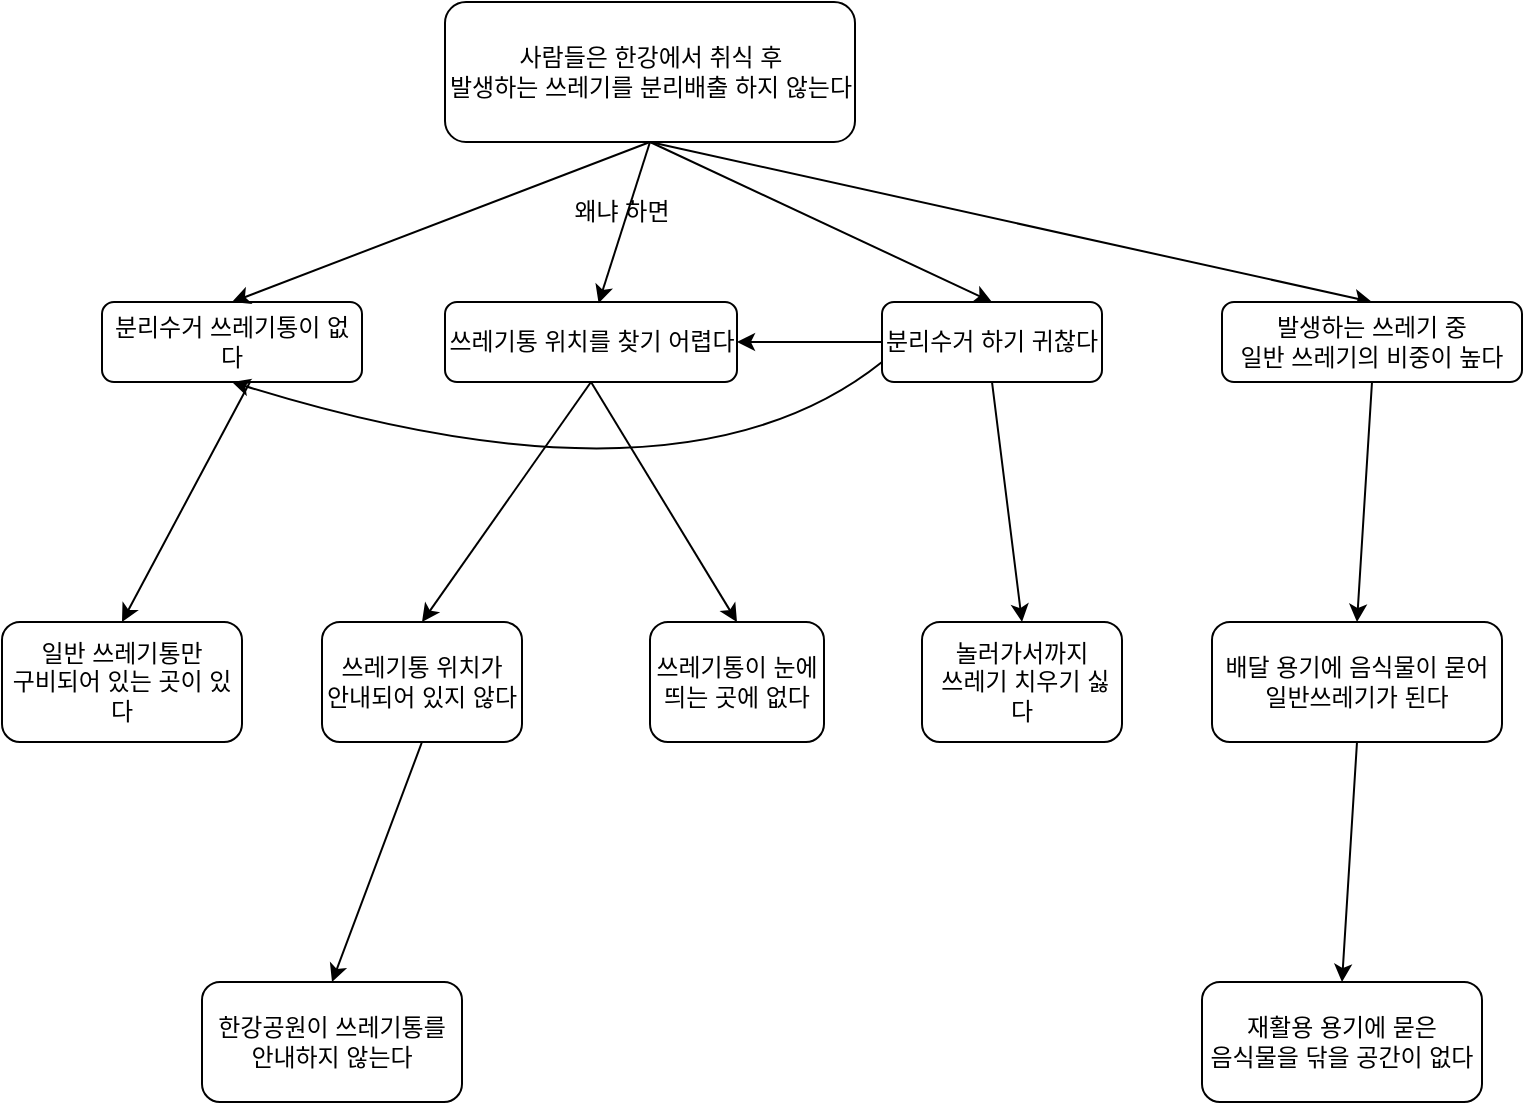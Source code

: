 <mxfile version="20.4.0" type="github" pages="4">
  <diagram id="C5RBs43oDa-KdzZeNtuy" name="원인연쇄분석">
    <mxGraphModel dx="983" dy="530" grid="1" gridSize="10" guides="1" tooltips="1" connect="1" arrows="1" fold="1" page="1" pageScale="1" pageWidth="827" pageHeight="1169" math="0" shadow="0">
      <root>
        <mxCell id="WIyWlLk6GJQsqaUBKTNV-0" />
        <mxCell id="WIyWlLk6GJQsqaUBKTNV-1" parent="WIyWlLk6GJQsqaUBKTNV-0" />
        <mxCell id="WIyWlLk6GJQsqaUBKTNV-3" value="사람들은 한강에서 취식 후 &lt;br&gt;발생하는 쓰레기를 분리배출 하지 않는다" style="rounded=1;whiteSpace=wrap;html=1;fontSize=12;glass=0;strokeWidth=1;shadow=0;" parent="WIyWlLk6GJQsqaUBKTNV-1" vertex="1">
          <mxGeometry x="281.5" y="50" width="205" height="70" as="geometry" />
        </mxCell>
        <mxCell id="WIyWlLk6GJQsqaUBKTNV-7" value="분리수거 쓰레기통이 없다" style="rounded=1;whiteSpace=wrap;html=1;fontSize=12;glass=0;strokeWidth=1;shadow=0;" parent="WIyWlLk6GJQsqaUBKTNV-1" vertex="1">
          <mxGeometry x="110" y="200" width="130" height="40" as="geometry" />
        </mxCell>
        <mxCell id="WIyWlLk6GJQsqaUBKTNV-12" value="쓰레기통 위치를 찾기 어렵다" style="rounded=1;whiteSpace=wrap;html=1;fontSize=12;glass=0;strokeWidth=1;shadow=0;" parent="WIyWlLk6GJQsqaUBKTNV-1" vertex="1">
          <mxGeometry x="281.5" y="200" width="146" height="40" as="geometry" />
        </mxCell>
        <mxCell id="6OCa4aNCbC0fKS31358K-1" value="왜냐 하면" style="text;html=1;strokeColor=none;fillColor=none;align=center;verticalAlign=middle;whiteSpace=wrap;rounded=0;" parent="WIyWlLk6GJQsqaUBKTNV-1" vertex="1">
          <mxGeometry x="340" y="140" width="60" height="30" as="geometry" />
        </mxCell>
        <mxCell id="6OCa4aNCbC0fKS31358K-4" value="" style="endArrow=classic;html=1;rounded=0;exitX=0.5;exitY=1;exitDx=0;exitDy=0;entryX=0.5;entryY=0;entryDx=0;entryDy=0;" parent="WIyWlLk6GJQsqaUBKTNV-1" source="WIyWlLk6GJQsqaUBKTNV-3" target="WIyWlLk6GJQsqaUBKTNV-7" edge="1">
          <mxGeometry width="50" height="50" relative="1" as="geometry">
            <mxPoint x="311.25" y="270" as="sourcePoint" />
            <mxPoint x="361.25" y="220" as="targetPoint" />
          </mxGeometry>
        </mxCell>
        <mxCell id="6OCa4aNCbC0fKS31358K-6" value="" style="endArrow=classic;html=1;rounded=0;exitX=0.5;exitY=1;exitDx=0;exitDy=0;entryX=0.5;entryY=0;entryDx=0;entryDy=0;" parent="WIyWlLk6GJQsqaUBKTNV-1" source="WIyWlLk6GJQsqaUBKTNV-3" target="6OCa4aNCbC0fKS31358K-9" edge="1">
          <mxGeometry width="50" height="50" relative="1" as="geometry">
            <mxPoint x="423" y="130" as="sourcePoint" />
            <mxPoint x="600" y="200" as="targetPoint" />
          </mxGeometry>
        </mxCell>
        <mxCell id="6OCa4aNCbC0fKS31358K-9" value="분리수거 하기 귀찮다" style="rounded=1;whiteSpace=wrap;html=1;fontSize=12;glass=0;strokeWidth=1;shadow=0;" parent="WIyWlLk6GJQsqaUBKTNV-1" vertex="1">
          <mxGeometry x="500" y="200" width="110" height="40" as="geometry" />
        </mxCell>
        <mxCell id="6OCa4aNCbC0fKS31358K-12" value="" style="endArrow=classic;html=1;rounded=0;entryX=0.5;entryY=0;entryDx=0;entryDy=0;exitX=0.5;exitY=1;exitDx=0;exitDy=0;" parent="WIyWlLk6GJQsqaUBKTNV-1" source="WIyWlLk6GJQsqaUBKTNV-12" target="6OCa4aNCbC0fKS31358K-13" edge="1">
          <mxGeometry width="50" height="50" relative="1" as="geometry">
            <mxPoint x="384" y="240" as="sourcePoint" />
            <mxPoint x="300" y="380" as="targetPoint" />
            <Array as="points" />
          </mxGeometry>
        </mxCell>
        <mxCell id="6OCa4aNCbC0fKS31358K-13" value="쓰레기통 위치가 &lt;br&gt;안내되어 있지 않다" style="rounded=1;whiteSpace=wrap;html=1;" parent="WIyWlLk6GJQsqaUBKTNV-1" vertex="1">
          <mxGeometry x="220" y="360" width="100" height="60" as="geometry" />
        </mxCell>
        <mxCell id="6OCa4aNCbC0fKS31358K-14" value="" style="endArrow=classic;html=1;rounded=0;entryX=0.5;entryY=0;entryDx=0;entryDy=0;exitX=0.5;exitY=1;exitDx=0;exitDy=0;" parent="WIyWlLk6GJQsqaUBKTNV-1" source="WIyWlLk6GJQsqaUBKTNV-12" target="6OCa4aNCbC0fKS31358K-15" edge="1">
          <mxGeometry width="50" height="50" relative="1" as="geometry">
            <mxPoint x="527" y="260.0" as="sourcePoint" />
            <mxPoint x="443" y="400" as="targetPoint" />
            <Array as="points" />
          </mxGeometry>
        </mxCell>
        <mxCell id="6OCa4aNCbC0fKS31358K-15" value="쓰레기통이 눈에 띄는 곳에 없다" style="rounded=1;whiteSpace=wrap;html=1;" parent="WIyWlLk6GJQsqaUBKTNV-1" vertex="1">
          <mxGeometry x="384" y="360" width="87" height="60" as="geometry" />
        </mxCell>
        <mxCell id="6OCa4aNCbC0fKS31358K-16" value="" style="endArrow=classic;html=1;rounded=0;entryX=0.5;entryY=0;entryDx=0;entryDy=0;exitX=0.5;exitY=1;exitDx=0;exitDy=0;" parent="WIyWlLk6GJQsqaUBKTNV-1" source="6OCa4aNCbC0fKS31358K-9" target="6OCa4aNCbC0fKS31358K-17" edge="1">
          <mxGeometry width="50" height="50" relative="1" as="geometry">
            <mxPoint x="600" y="240" as="sourcePoint" />
            <mxPoint x="659" y="400" as="targetPoint" />
            <Array as="points" />
          </mxGeometry>
        </mxCell>
        <mxCell id="6OCa4aNCbC0fKS31358K-17" value="놀러가서까지&lt;br&gt;&amp;nbsp;쓰레기 치우기 싫다" style="rounded=1;whiteSpace=wrap;html=1;" parent="WIyWlLk6GJQsqaUBKTNV-1" vertex="1">
          <mxGeometry x="520" y="360" width="100" height="60" as="geometry" />
        </mxCell>
        <mxCell id="6OCa4aNCbC0fKS31358K-18" value="" style="endArrow=classic;html=1;rounded=0;exitX=0;exitY=0.5;exitDx=0;exitDy=0;entryX=1;entryY=0.5;entryDx=0;entryDy=0;" parent="WIyWlLk6GJQsqaUBKTNV-1" source="6OCa4aNCbC0fKS31358K-9" target="WIyWlLk6GJQsqaUBKTNV-12" edge="1">
          <mxGeometry width="50" height="50" relative="1" as="geometry">
            <mxPoint x="560" y="220" as="sourcePoint" />
            <mxPoint x="490" y="220" as="targetPoint" />
            <Array as="points" />
          </mxGeometry>
        </mxCell>
        <mxCell id="6OCa4aNCbC0fKS31358K-19" value="" style="curved=1;endArrow=classic;html=1;rounded=0;exitX=0;exitY=0.75;exitDx=0;exitDy=0;entryX=0.5;entryY=1;entryDx=0;entryDy=0;" parent="WIyWlLk6GJQsqaUBKTNV-1" source="6OCa4aNCbC0fKS31358K-9" target="WIyWlLk6GJQsqaUBKTNV-7" edge="1">
          <mxGeometry width="50" height="50" relative="1" as="geometry">
            <mxPoint x="370" y="380" as="sourcePoint" />
            <mxPoint x="420" y="330" as="targetPoint" />
            <Array as="points">
              <mxPoint x="400" y="310" />
            </Array>
          </mxGeometry>
        </mxCell>
        <mxCell id="6OCa4aNCbC0fKS31358K-20" value="" style="endArrow=classic;html=1;rounded=0;" parent="WIyWlLk6GJQsqaUBKTNV-1" edge="1">
          <mxGeometry width="50" height="50" relative="1" as="geometry">
            <mxPoint x="184" y="240" as="sourcePoint" />
            <mxPoint x="120" y="360" as="targetPoint" />
            <Array as="points" />
          </mxGeometry>
        </mxCell>
        <mxCell id="6OCa4aNCbC0fKS31358K-21" value="일반 쓰레기통만 &lt;br&gt;구비되어 있는 곳이 있다" style="rounded=1;whiteSpace=wrap;html=1;" parent="WIyWlLk6GJQsqaUBKTNV-1" vertex="1">
          <mxGeometry x="60" y="360.0" width="120" height="60" as="geometry" />
        </mxCell>
        <mxCell id="6OCa4aNCbC0fKS31358K-23" value="" style="endArrow=classic;html=1;rounded=0;entryX=0.526;entryY=0.015;entryDx=0;entryDy=0;exitX=0.5;exitY=1;exitDx=0;exitDy=0;entryPerimeter=0;" parent="WIyWlLk6GJQsqaUBKTNV-1" source="WIyWlLk6GJQsqaUBKTNV-3" target="WIyWlLk6GJQsqaUBKTNV-12" edge="1">
          <mxGeometry width="50" height="50" relative="1" as="geometry">
            <mxPoint x="394" y="130" as="sourcePoint" />
            <mxPoint x="570" y="210" as="targetPoint" />
          </mxGeometry>
        </mxCell>
        <mxCell id="6OCa4aNCbC0fKS31358K-24" value="" style="endArrow=classic;html=1;rounded=0;exitX=0.5;exitY=1;exitDx=0;exitDy=0;entryX=0.5;entryY=0;entryDx=0;entryDy=0;" parent="WIyWlLk6GJQsqaUBKTNV-1" source="WIyWlLk6GJQsqaUBKTNV-3" target="6OCa4aNCbC0fKS31358K-25" edge="1">
          <mxGeometry width="50" height="50" relative="1" as="geometry">
            <mxPoint x="394" y="130" as="sourcePoint" />
            <mxPoint x="680" y="200" as="targetPoint" />
          </mxGeometry>
        </mxCell>
        <mxCell id="6OCa4aNCbC0fKS31358K-25" value="발생하는 쓰레기 중 &lt;br&gt;일반 쓰레기의 비중이 높다" style="rounded=1;whiteSpace=wrap;html=1;fontSize=12;glass=0;strokeWidth=1;shadow=0;" parent="WIyWlLk6GJQsqaUBKTNV-1" vertex="1">
          <mxGeometry x="670" y="200" width="150" height="40" as="geometry" />
        </mxCell>
        <mxCell id="6OCa4aNCbC0fKS31358K-26" value="" style="endArrow=classic;html=1;rounded=0;exitX=0.5;exitY=1;exitDx=0;exitDy=0;entryX=0.5;entryY=0;entryDx=0;entryDy=0;" parent="WIyWlLk6GJQsqaUBKTNV-1" source="6OCa4aNCbC0fKS31358K-25" target="w1iPsKZ6HMQtFKcqUV05-2" edge="1">
          <mxGeometry width="50" height="50" relative="1" as="geometry">
            <mxPoint x="725" y="240" as="sourcePoint" />
            <mxPoint x="740" y="360" as="targetPoint" />
            <Array as="points" />
          </mxGeometry>
        </mxCell>
        <mxCell id="6OCa4aNCbC0fKS31358K-27" value="재활용 용기에 묻은 &lt;br&gt;음식물을 닦을 공간이 없다" style="rounded=1;whiteSpace=wrap;html=1;" parent="WIyWlLk6GJQsqaUBKTNV-1" vertex="1">
          <mxGeometry x="660" y="540" width="140" height="60" as="geometry" />
        </mxCell>
        <mxCell id="6OCa4aNCbC0fKS31358K-28" value="" style="endArrow=classic;html=1;rounded=0;exitX=0.5;exitY=1;exitDx=0;exitDy=0;entryX=0.5;entryY=0;entryDx=0;entryDy=0;" parent="WIyWlLk6GJQsqaUBKTNV-1" source="6OCa4aNCbC0fKS31358K-13" target="6OCa4aNCbC0fKS31358K-29" edge="1">
          <mxGeometry width="50" height="50" relative="1" as="geometry">
            <mxPoint x="264.5" y="420" as="sourcePoint" />
            <mxPoint x="240" y="540" as="targetPoint" />
            <Array as="points" />
          </mxGeometry>
        </mxCell>
        <mxCell id="6OCa4aNCbC0fKS31358K-29" value="한강공원이 쓰레기통를 &lt;br&gt;안내하지 않는다" style="rounded=1;whiteSpace=wrap;html=1;" parent="WIyWlLk6GJQsqaUBKTNV-1" vertex="1">
          <mxGeometry x="160" y="540" width="130" height="60" as="geometry" />
        </mxCell>
        <mxCell id="w1iPsKZ6HMQtFKcqUV05-2" value="배달 용기에 음식물이 묻어 &lt;br&gt;일반쓰레기가 된다" style="rounded=1;whiteSpace=wrap;html=1;" parent="WIyWlLk6GJQsqaUBKTNV-1" vertex="1">
          <mxGeometry x="665" y="360" width="145" height="60" as="geometry" />
        </mxCell>
        <mxCell id="w1iPsKZ6HMQtFKcqUV05-4" value="" style="endArrow=classic;html=1;rounded=0;exitX=0.5;exitY=1;exitDx=0;exitDy=0;entryX=0.5;entryY=0;entryDx=0;entryDy=0;" parent="WIyWlLk6GJQsqaUBKTNV-1" source="w1iPsKZ6HMQtFKcqUV05-2" target="6OCa4aNCbC0fKS31358K-27" edge="1">
          <mxGeometry width="50" height="50" relative="1" as="geometry">
            <mxPoint x="744.69" y="440" as="sourcePoint" />
            <mxPoint x="744.69" y="560" as="targetPoint" />
            <Array as="points" />
          </mxGeometry>
        </mxCell>
      </root>
    </mxGraphModel>
  </diagram>
  <diagram id="LOL4ew1NXRWEilhFdrT8" name="분류체계분석">
    <mxGraphModel dx="1425" dy="769" grid="1" gridSize="10" guides="1" tooltips="1" connect="1" arrows="1" fold="1" page="1" pageScale="1" pageWidth="1169" pageHeight="827" math="0" shadow="0">
      <root>
        <mxCell id="0" />
        <mxCell id="1" parent="0" />
        <mxCell id="JDwrRmF-RkKnQCVJjjNz-1" value="친구 집에서 음식 배달 시켜먹고 치우는 과정" style="rounded=1;whiteSpace=wrap;html=1;" parent="1" vertex="1">
          <mxGeometry x="525" y="160" width="120" height="60" as="geometry" />
        </mxCell>
        <mxCell id="JDwrRmF-RkKnQCVJjjNz-2" value="&lt;span style=&quot;color: rgba(0, 0, 0, 0); font-family: monospace; font-size: 0px; text-align: start; background-color: rgb(248, 249, 250);&quot;&gt;%3CmxGraphModel%3E%3Croot%3E%3CmxCell%20id%3D%220%22%2F%3E%3CmxCell%20id%3D%221%22%20parent%3D%220%22%2F%3E%3CmxCell%20id%3D%222%22%20value%3D%22%EC%8B%9D%EC%82%AC%22%20style%3D%22rounded%3D1%3BwhiteSpace%3Dwrap%3Bhtml%3D1%3B%22%20vertex%3D%221%22%20parent%3D%221%22%3E%3CmxGeometry%20x%3D%22700%22%20y%3D%22280%22%20width%3D%22120%22%20height%3D%2260%22%20as%3D%22geometry%22%2F%3E%3C%2FmxCell%3E%3C%2Froot%3E%3C%2FmxGraphModel%3E&lt;/span&gt;" style="endArrow=none;html=1;rounded=0;entryX=0.5;entryY=1;entryDx=0;entryDy=0;exitX=0.5;exitY=0;exitDx=0;exitDy=0;" parent="1" source="JDwrRmF-RkKnQCVJjjNz-3" target="JDwrRmF-RkKnQCVJjjNz-1" edge="1">
          <mxGeometry width="50" height="50" relative="1" as="geometry">
            <mxPoint x="380" y="260" as="sourcePoint" />
            <mxPoint x="585" y="240" as="targetPoint" />
          </mxGeometry>
        </mxCell>
        <mxCell id="JDwrRmF-RkKnQCVJjjNz-3" value="음식 메뉴 선정" style="rounded=1;whiteSpace=wrap;html=1;" parent="1" vertex="1">
          <mxGeometry x="90" y="280" width="120" height="60" as="geometry" />
        </mxCell>
        <mxCell id="JDwrRmF-RkKnQCVJjjNz-4" value="음식 주문" style="rounded=1;whiteSpace=wrap;html=1;" parent="1" vertex="1">
          <mxGeometry x="330" y="280" width="120" height="60" as="geometry" />
        </mxCell>
        <mxCell id="JDwrRmF-RkKnQCVJjjNz-5" value="식사" style="rounded=1;whiteSpace=wrap;html=1;" parent="1" vertex="1">
          <mxGeometry x="685" y="280" width="120" height="60" as="geometry" />
        </mxCell>
        <mxCell id="JDwrRmF-RkKnQCVJjjNz-6" value="뒷정리" style="rounded=1;whiteSpace=wrap;html=1;" parent="1" vertex="1">
          <mxGeometry x="980" y="280" width="120" height="60" as="geometry" />
        </mxCell>
        <mxCell id="JDwrRmF-RkKnQCVJjjNz-8" value="&lt;span style=&quot;color: rgba(0, 0, 0, 0); font-family: monospace; font-size: 0px; text-align: start; background-color: rgb(248, 249, 250);&quot;&gt;%3CmxGraphModel%3E%3Croot%3E%3CmxCell%20id%3D%220%22%2F%3E%3CmxCell%20id%3D%221%22%20parent%3D%220%22%2F%3E%3CmxCell%20id%3D%222%22%20value%3D%22%EC%8B%9D%EC%82%AC%22%20style%3D%22rounded%3D1%3BwhiteSpace%3Dwrap%3Bhtml%3D1%3B%22%20vertex%3D%221%22%20parent%3D%221%22%3E%3CmxGeometry%20x%3D%22700%22%20y%3D%22280%22%20width%3D%22120%22%20height%3D%2260%22%20as%3D%22geometry%22%2F%3E%3C%2FmxCell%3E%3C%2Froot%3E%3C%2FmxGraphModel%3E&lt;/span&gt;" style="endArrow=none;html=1;rounded=0;exitX=0.5;exitY=0;exitDx=0;exitDy=0;entryX=0.492;entryY=1.005;entryDx=0;entryDy=0;entryPerimeter=0;" parent="1" source="JDwrRmF-RkKnQCVJjjNz-4" target="JDwrRmF-RkKnQCVJjjNz-1" edge="1">
          <mxGeometry width="50" height="50" relative="1" as="geometry">
            <mxPoint x="280" y="290.0" as="sourcePoint" />
            <mxPoint x="580" y="220" as="targetPoint" />
          </mxGeometry>
        </mxCell>
        <mxCell id="JDwrRmF-RkKnQCVJjjNz-9" value="" style="endArrow=none;html=1;rounded=0;entryX=0.485;entryY=1.001;entryDx=0;entryDy=0;entryPerimeter=0;exitX=0.5;exitY=0;exitDx=0;exitDy=0;" parent="1" source="JDwrRmF-RkKnQCVJjjNz-5" target="JDwrRmF-RkKnQCVJjjNz-1" edge="1">
          <mxGeometry width="50" height="50" relative="1" as="geometry">
            <mxPoint x="500" y="380" as="sourcePoint" />
            <mxPoint x="600" y="240" as="targetPoint" />
          </mxGeometry>
        </mxCell>
        <mxCell id="JDwrRmF-RkKnQCVJjjNz-12" value="" style="endArrow=none;html=1;rounded=0;exitX=0.5;exitY=0;exitDx=0;exitDy=0;entryX=0.487;entryY=1.001;entryDx=0;entryDy=0;entryPerimeter=0;" parent="1" source="JDwrRmF-RkKnQCVJjjNz-6" target="JDwrRmF-RkKnQCVJjjNz-1" edge="1">
          <mxGeometry width="50" height="50" relative="1" as="geometry">
            <mxPoint x="791.8" y="290.0" as="sourcePoint" />
            <mxPoint x="585" y="220" as="targetPoint" />
          </mxGeometry>
        </mxCell>
        <mxCell id="JDwrRmF-RkKnQCVJjjNz-13" value="서로 메뉴 제시" style="rounded=1;whiteSpace=wrap;html=1;" parent="1" vertex="1">
          <mxGeometry x="20" y="380" width="80" height="60" as="geometry" />
        </mxCell>
        <mxCell id="JDwrRmF-RkKnQCVJjjNz-14" value="메뉴 선택" style="rounded=1;whiteSpace=wrap;html=1;" parent="1" vertex="1">
          <mxGeometry x="120" y="380" width="70" height="60" as="geometry" />
        </mxCell>
        <mxCell id="JDwrRmF-RkKnQCVJjjNz-15" value="배달 어플 접속" style="rounded=1;whiteSpace=wrap;html=1;" parent="1" vertex="1">
          <mxGeometry x="230" y="380" width="80" height="60" as="geometry" />
        </mxCell>
        <mxCell id="JDwrRmF-RkKnQCVJjjNz-16" value="선정 메뉴 판매하는&lt;br&gt;식당 선택" style="rounded=1;whiteSpace=wrap;html=1;" parent="1" vertex="1">
          <mxGeometry x="320" y="380" width="100" height="60" as="geometry" />
        </mxCell>
        <mxCell id="JDwrRmF-RkKnQCVJjjNz-17" value="배달 주문" style="rounded=1;whiteSpace=wrap;html=1;" parent="1" vertex="1">
          <mxGeometry x="440" y="380" width="60" height="60" as="geometry" />
        </mxCell>
        <mxCell id="JDwrRmF-RkKnQCVJjjNz-18" value="주문자에게&lt;br&gt;음식비 전달" style="rounded=1;whiteSpace=wrap;html=1;" parent="1" vertex="1">
          <mxGeometry x="510" y="380" width="62" height="60" as="geometry" />
        </mxCell>
        <mxCell id="JDwrRmF-RkKnQCVJjjNz-19" value="&lt;span style=&quot;color: rgba(0, 0, 0, 0); font-family: monospace; font-size: 0px; text-align: start; background-color: rgb(248, 249, 250);&quot;&gt;%3CmxGraphModel%3E%3Croot%3E%3CmxCell%20id%3D%220%22%2F%3E%3CmxCell%20id%3D%221%22%20parent%3D%220%22%2F%3E%3CmxCell%20id%3D%222%22%20value%3D%22%EC%8B%9D%EC%82%AC%22%20style%3D%22rounded%3D1%3BwhiteSpace%3Dwrap%3Bhtml%3D1%3B%22%20vertex%3D%221%22%20parent%3D%221%22%3E%3CmxGeometry%20x%3D%22700%22%20y%3D%22280%22%20width%3D%22120%22%20height%3D%2260%22%20as%3D%22geometry%22%2F%3E%3C%2FmxCell%3E%3C%2Froot%3E%3C%2FmxGraphModel%3E&lt;/span&gt;" style="endArrow=none;html=1;rounded=0;entryX=0.5;entryY=1;entryDx=0;entryDy=0;exitX=0.5;exitY=0;exitDx=0;exitDy=0;" parent="1" source="JDwrRmF-RkKnQCVJjjNz-13" target="JDwrRmF-RkKnQCVJjjNz-3" edge="1">
          <mxGeometry width="50" height="50" relative="1" as="geometry">
            <mxPoint x="25" y="380" as="sourcePoint" />
            <mxPoint x="460" y="320" as="targetPoint" />
          </mxGeometry>
        </mxCell>
        <mxCell id="JDwrRmF-RkKnQCVJjjNz-20" value="&lt;span style=&quot;color: rgba(0, 0, 0, 0); font-family: monospace; font-size: 0px; text-align: start; background-color: rgb(248, 249, 250);&quot;&gt;%3CmxGraphModel%3E%3Croot%3E%3CmxCell%20id%3D%220%22%2F%3E%3CmxCell%20id%3D%221%22%20parent%3D%220%22%2F%3E%3CmxCell%20id%3D%222%22%20value%3D%22%EC%8B%9D%EC%82%AC%22%20style%3D%22rounded%3D1%3BwhiteSpace%3Dwrap%3Bhtml%3D1%3B%22%20vertex%3D%221%22%20parent%3D%221%22%3E%3CmxGeometry%20x%3D%22700%22%20y%3D%22280%22%20width%3D%22120%22%20height%3D%2260%22%20as%3D%22geometry%22%2F%3E%3C%2FmxCell%3E%3C%2Froot%3E%3C%2FmxGraphModel%3E&lt;/span&gt;" style="endArrow=none;html=1;rounded=0;exitX=0.5;exitY=0;exitDx=0;exitDy=0;" parent="1" source="JDwrRmF-RkKnQCVJjjNz-14" edge="1">
          <mxGeometry width="50" height="50" relative="1" as="geometry">
            <mxPoint x="70" y="390" as="sourcePoint" />
            <mxPoint x="150" y="340" as="targetPoint" />
          </mxGeometry>
        </mxCell>
        <mxCell id="JDwrRmF-RkKnQCVJjjNz-21" value="&lt;span style=&quot;color: rgba(0, 0, 0, 0); font-family: monospace; font-size: 0px; text-align: start; background-color: rgb(248, 249, 250);&quot;&gt;%3CmxGraphModel%3E%3Croot%3E%3CmxCell%20id%3D%220%22%2F%3E%3CmxCell%20id%3D%221%22%20parent%3D%220%22%2F%3E%3CmxCell%20id%3D%222%22%20value%3D%22%EC%8B%9D%EC%82%AC%22%20style%3D%22rounded%3D1%3BwhiteSpace%3Dwrap%3Bhtml%3D1%3B%22%20vertex%3D%221%22%20parent%3D%221%22%3E%3CmxGeometry%20x%3D%22700%22%20y%3D%22280%22%20width%3D%22120%22%20height%3D%2260%22%20as%3D%22geometry%22%2F%3E%3C%2FmxCell%3E%3C%2Froot%3E%3C%2FmxGraphModel%3E&lt;/span&gt;" style="endArrow=none;html=1;rounded=0;exitX=0.5;exitY=0;exitDx=0;exitDy=0;" parent="1" source="JDwrRmF-RkKnQCVJjjNz-15" edge="1">
          <mxGeometry width="50" height="50" relative="1" as="geometry">
            <mxPoint x="285" y="390" as="sourcePoint" />
            <mxPoint x="390" y="340" as="targetPoint" />
          </mxGeometry>
        </mxCell>
        <mxCell id="JDwrRmF-RkKnQCVJjjNz-22" value="&lt;span style=&quot;color: rgba(0, 0, 0, 0); font-family: monospace; font-size: 0px; text-align: start; background-color: rgb(248, 249, 250);&quot;&gt;%3CmxGraphModel%3E%3Croot%3E%3CmxCell%20id%3D%220%22%2F%3E%3CmxCell%20id%3D%221%22%20parent%3D%220%22%2F%3E%3CmxCell%20id%3D%222%22%20value%3D%22%EC%8B%9D%EC%82%AC%22%20style%3D%22rounded%3D1%3BwhiteSpace%3Dwrap%3Bhtml%3D1%3B%22%20vertex%3D%221%22%20parent%3D%221%22%3E%3CmxGeometry%20x%3D%22700%22%20y%3D%22280%22%20width%3D%22120%22%20height%3D%2260%22%20as%3D%22geometry%22%2F%3E%3C%2FmxCell%3E%3C%2Froot%3E%3C%2FmxGraphModel%3E&lt;/span&gt;" style="endArrow=none;html=1;rounded=0;exitX=0.5;exitY=0;exitDx=0;exitDy=0;" parent="1" source="JDwrRmF-RkKnQCVJjjNz-16" edge="1">
          <mxGeometry width="50" height="50" relative="1" as="geometry">
            <mxPoint x="285" y="390" as="sourcePoint" />
            <mxPoint x="390" y="340" as="targetPoint" />
          </mxGeometry>
        </mxCell>
        <mxCell id="JDwrRmF-RkKnQCVJjjNz-23" value="&lt;span style=&quot;color: rgba(0, 0, 0, 0); font-family: monospace; font-size: 0px; text-align: start; background-color: rgb(248, 249, 250);&quot;&gt;%3CmxGraphModel%3E%3Croot%3E%3CmxCell%20id%3D%220%22%2F%3E%3CmxCell%20id%3D%221%22%20parent%3D%220%22%2F%3E%3CmxCell%20id%3D%222%22%20value%3D%22%EC%8B%9D%EC%82%AC%22%20style%3D%22rounded%3D1%3BwhiteSpace%3Dwrap%3Bhtml%3D1%3B%22%20vertex%3D%221%22%20parent%3D%221%22%3E%3CmxGeometry%20x%3D%22700%22%20y%3D%22280%22%20width%3D%22120%22%20height%3D%2260%22%20as%3D%22geometry%22%2F%3E%3C%2FmxCell%3E%3C%2Froot%3E%3C%2FmxGraphModel%3E&lt;/span&gt;" style="endArrow=none;html=1;rounded=0;exitX=0.5;exitY=0;exitDx=0;exitDy=0;" parent="1" source="JDwrRmF-RkKnQCVJjjNz-17" edge="1">
          <mxGeometry width="50" height="50" relative="1" as="geometry">
            <mxPoint x="400" y="390" as="sourcePoint" />
            <mxPoint x="390" y="340" as="targetPoint" />
          </mxGeometry>
        </mxCell>
        <mxCell id="JDwrRmF-RkKnQCVJjjNz-24" value="&lt;span style=&quot;color: rgba(0, 0, 0, 0); font-family: monospace; font-size: 0px; text-align: start; background-color: rgb(248, 249, 250);&quot;&gt;%3CmxGraphModel%3E%3Croot%3E%3CmxCell%20id%3D%220%22%2F%3E%3CmxCell%20id%3D%221%22%20parent%3D%220%22%2F%3E%3CmxCell%20id%3D%222%22%20value%3D%22%EC%8B%9D%EC%82%AC%22%20style%3D%22rounded%3D1%3BwhiteSpace%3Dwrap%3Bhtml%3D1%3B%22%20vertex%3D%221%22%20parent%3D%221%22%3E%3CmxGeometry%20x%3D%22700%22%20y%3D%22280%22%20width%3D%22120%22%20height%3D%2260%22%20as%3D%22geometry%22%2F%3E%3C%2FmxCell%3E%3C%2Froot%3E%3C%2FmxGraphModel%3E&lt;/span&gt;" style="endArrow=none;html=1;rounded=0;exitX=0.5;exitY=0;exitDx=0;exitDy=0;entryX=0.5;entryY=1;entryDx=0;entryDy=0;" parent="1" source="JDwrRmF-RkKnQCVJjjNz-18" target="JDwrRmF-RkKnQCVJjjNz-4" edge="1">
          <mxGeometry width="50" height="50" relative="1" as="geometry">
            <mxPoint x="507.5" y="387.6" as="sourcePoint" />
            <mxPoint x="400" y="350" as="targetPoint" />
          </mxGeometry>
        </mxCell>
        <mxCell id="JDwrRmF-RkKnQCVJjjNz-25" value="배달 음식 받기" style="rounded=1;whiteSpace=wrap;html=1;" parent="1" vertex="1">
          <mxGeometry x="585" y="380" width="85" height="60" as="geometry" />
        </mxCell>
        <mxCell id="JDwrRmF-RkKnQCVJjjNz-26" value="배달 음식 차리기" style="rounded=1;whiteSpace=wrap;html=1;" parent="1" vertex="1">
          <mxGeometry x="685" y="380" width="95" height="60" as="geometry" />
        </mxCell>
        <mxCell id="JDwrRmF-RkKnQCVJjjNz-27" value="식사 시작" style="rounded=1;whiteSpace=wrap;html=1;" parent="1" vertex="1">
          <mxGeometry x="800" y="380" width="55" height="60" as="geometry" />
        </mxCell>
        <mxCell id="JDwrRmF-RkKnQCVJjjNz-28" value="&lt;span style=&quot;color: rgba(0, 0, 0, 0); font-family: monospace; font-size: 0px; text-align: start; background-color: rgb(248, 249, 250);&quot;&gt;%3CmxGraphModel%3E%3Croot%3E%3CmxCell%20id%3D%220%22%2F%3E%3CmxCell%20id%3D%221%22%20parent%3D%220%22%2F%3E%3CmxCell%20id%3D%222%22%20value%3D%22%EC%8B%9D%EC%82%AC%22%20style%3D%22rounded%3D1%3BwhiteSpace%3Dwrap%3Bhtml%3D1%3B%22%20vertex%3D%221%22%20parent%3D%221%22%3E%3CmxGeometry%20x%3D%22700%22%20y%3D%22280%22%20width%3D%22120%22%20height%3D%2260%22%20as%3D%22geometry%22%2F%3E%3C%2FmxCell%3E%3C%2Froot%3E%3C%2FmxGraphModel%3E&lt;/span&gt;" style="endArrow=none;html=1;rounded=0;exitX=0.5;exitY=0;exitDx=0;exitDy=0;" parent="1" source="JDwrRmF-RkKnQCVJjjNz-25" edge="1">
          <mxGeometry width="50" height="50" relative="1" as="geometry">
            <mxPoint x="640" y="390" as="sourcePoint" />
            <mxPoint x="745" y="340" as="targetPoint" />
          </mxGeometry>
        </mxCell>
        <mxCell id="JDwrRmF-RkKnQCVJjjNz-29" value="&lt;span style=&quot;color: rgba(0, 0, 0, 0); font-family: monospace; font-size: 0px; text-align: start; background-color: rgb(248, 249, 250);&quot;&gt;%3CmxGraphModel%3E%3Croot%3E%3CmxCell%20id%3D%220%22%2F%3E%3CmxCell%20id%3D%221%22%20parent%3D%220%22%2F%3E%3CmxCell%20id%3D%222%22%20value%3D%22%EC%8B%9D%EC%82%AC%22%20style%3D%22rounded%3D1%3BwhiteSpace%3Dwrap%3Bhtml%3D1%3B%22%20vertex%3D%221%22%20parent%3D%221%22%3E%3CmxGeometry%20x%3D%22700%22%20y%3D%22280%22%20width%3D%22120%22%20height%3D%2260%22%20as%3D%22geometry%22%2F%3E%3C%2FmxCell%3E%3C%2Froot%3E%3C%2FmxGraphModel%3E&lt;/span&gt;" style="endArrow=none;html=1;rounded=0;exitX=0.5;exitY=0;exitDx=0;exitDy=0;" parent="1" source="JDwrRmF-RkKnQCVJjjNz-26" edge="1">
          <mxGeometry width="50" height="50" relative="1" as="geometry">
            <mxPoint x="640" y="390" as="sourcePoint" />
            <mxPoint x="745" y="340" as="targetPoint" />
          </mxGeometry>
        </mxCell>
        <mxCell id="JDwrRmF-RkKnQCVJjjNz-30" value="&lt;span style=&quot;color: rgba(0, 0, 0, 0); font-family: monospace; font-size: 0px; text-align: start; background-color: rgb(248, 249, 250);&quot;&gt;%3CmxGraphModel%3E%3Croot%3E%3CmxCell%20id%3D%220%22%2F%3E%3CmxCell%20id%3D%221%22%20parent%3D%220%22%2F%3E%3CmxCell%20id%3D%222%22%20value%3D%22%EC%8B%9D%EC%82%AC%22%20style%3D%22rounded%3D1%3BwhiteSpace%3Dwrap%3Bhtml%3D1%3B%22%20vertex%3D%221%22%20parent%3D%221%22%3E%3CmxGeometry%20x%3D%22700%22%20y%3D%22280%22%20width%3D%22120%22%20height%3D%2260%22%20as%3D%22geometry%22%2F%3E%3C%2FmxCell%3E%3C%2Froot%3E%3C%2FmxGraphModel%3E&lt;/span&gt;" style="endArrow=none;html=1;rounded=0;exitX=0.5;exitY=0;exitDx=0;exitDy=0;" parent="1" source="JDwrRmF-RkKnQCVJjjNz-27" edge="1">
          <mxGeometry width="50" height="50" relative="1" as="geometry">
            <mxPoint x="755" y="390" as="sourcePoint" />
            <mxPoint x="745" y="340" as="targetPoint" />
          </mxGeometry>
        </mxCell>
        <mxCell id="JDwrRmF-RkKnQCVJjjNz-31" value="식사 후 쓰레기 종류별로 정리" style="rounded=1;whiteSpace=wrap;html=1;" parent="1" vertex="1">
          <mxGeometry x="880" y="380" width="80" height="60" as="geometry" />
        </mxCell>
        <mxCell id="JDwrRmF-RkKnQCVJjjNz-32" value="배달용기 세척" style="rounded=1;whiteSpace=wrap;html=1;" parent="1" vertex="1">
          <mxGeometry x="970" y="380" width="80" height="60" as="geometry" />
        </mxCell>
        <mxCell id="JDwrRmF-RkKnQCVJjjNz-33" value="분리수거 배출" style="rounded=1;whiteSpace=wrap;html=1;" parent="1" vertex="1">
          <mxGeometry x="1080" y="380" width="70" height="60" as="geometry" />
        </mxCell>
        <mxCell id="JDwrRmF-RkKnQCVJjjNz-35" value="&lt;span style=&quot;color: rgba(0, 0, 0, 0); font-family: monospace; font-size: 0px; text-align: start; background-color: rgb(248, 249, 250);&quot;&gt;%3CmxGraphModel%3E%3Croot%3E%3CmxCell%20id%3D%220%22%2F%3E%3CmxCell%20id%3D%221%22%20parent%3D%220%22%2F%3E%3CmxCell%20id%3D%222%22%20value%3D%22%EC%8B%9D%EC%82%AC%22%20style%3D%22rounded%3D1%3BwhiteSpace%3Dwrap%3Bhtml%3D1%3B%22%20vertex%3D%221%22%20parent%3D%221%22%3E%3CmxGeometry%20x%3D%22700%22%20y%3D%22280%22%20width%3D%22120%22%20height%3D%2260%22%20as%3D%22geometry%22%2F%3E%3C%2FmxCell%3E%3C%2Froot%3E%3C%2FmxGraphModel%3E&lt;/span&gt;" style="endArrow=none;html=1;rounded=0;exitX=0.5;exitY=0;exitDx=0;exitDy=0;" parent="1" source="JDwrRmF-RkKnQCVJjjNz-31" edge="1">
          <mxGeometry width="50" height="50" relative="1" as="geometry">
            <mxPoint x="935" y="390" as="sourcePoint" />
            <mxPoint x="1040" y="340" as="targetPoint" />
          </mxGeometry>
        </mxCell>
        <mxCell id="JDwrRmF-RkKnQCVJjjNz-36" value="&lt;span style=&quot;color: rgba(0, 0, 0, 0); font-family: monospace; font-size: 0px; text-align: start; background-color: rgb(248, 249, 250);&quot;&gt;%3CmxGraphModel%3E%3Croot%3E%3CmxCell%20id%3D%220%22%2F%3E%3CmxCell%20id%3D%221%22%20parent%3D%220%22%2F%3E%3CmxCell%20id%3D%222%22%20value%3D%22%EC%8B%9D%EC%82%AC%22%20style%3D%22rounded%3D1%3BwhiteSpace%3Dwrap%3Bhtml%3D1%3B%22%20vertex%3D%221%22%20parent%3D%221%22%3E%3CmxGeometry%20x%3D%22700%22%20y%3D%22280%22%20width%3D%22120%22%20height%3D%2260%22%20as%3D%22geometry%22%2F%3E%3C%2FmxCell%3E%3C%2Froot%3E%3C%2FmxGraphModel%3E&lt;/span&gt;" style="endArrow=none;html=1;rounded=0;exitX=0.5;exitY=0;exitDx=0;exitDy=0;" parent="1" source="JDwrRmF-RkKnQCVJjjNz-32" edge="1">
          <mxGeometry width="50" height="50" relative="1" as="geometry">
            <mxPoint x="935" y="390" as="sourcePoint" />
            <mxPoint x="1040" y="340" as="targetPoint" />
          </mxGeometry>
        </mxCell>
        <mxCell id="JDwrRmF-RkKnQCVJjjNz-37" value="&lt;span style=&quot;color: rgba(0, 0, 0, 0); font-family: monospace; font-size: 0px; text-align: start; background-color: rgb(248, 249, 250);&quot;&gt;%3CmxGraphModel%3E%3Croot%3E%3CmxCell%20id%3D%220%22%2F%3E%3CmxCell%20id%3D%221%22%20parent%3D%220%22%2F%3E%3CmxCell%20id%3D%222%22%20value%3D%22%EC%8B%9D%EC%82%AC%22%20style%3D%22rounded%3D1%3BwhiteSpace%3Dwrap%3Bhtml%3D1%3B%22%20vertex%3D%221%22%20parent%3D%221%22%3E%3CmxGeometry%20x%3D%22700%22%20y%3D%22280%22%20width%3D%22120%22%20height%3D%2260%22%20as%3D%22geometry%22%2F%3E%3C%2FmxCell%3E%3C%2Froot%3E%3C%2FmxGraphModel%3E&lt;/span&gt;" style="endArrow=none;html=1;rounded=0;exitX=0.5;exitY=0;exitDx=0;exitDy=0;" parent="1" source="JDwrRmF-RkKnQCVJjjNz-33" edge="1">
          <mxGeometry width="50" height="50" relative="1" as="geometry">
            <mxPoint x="1050" y="390" as="sourcePoint" />
            <mxPoint x="1040" y="340" as="targetPoint" />
          </mxGeometry>
        </mxCell>
      </root>
    </mxGraphModel>
  </diagram>
  <diagram id="nmauzQEFoY4yYm-5YQ19" name="시간계획분석">
    <mxGraphModel dx="1425" dy="769" grid="1" gridSize="10" guides="1" tooltips="1" connect="1" arrows="1" fold="1" page="1" pageScale="1" pageWidth="1169" pageHeight="827" math="0" shadow="0">
      <root>
        <mxCell id="0" />
        <mxCell id="1" parent="0" />
        <mxCell id="bQjtgggDgUOTG2pwF-D_-1" value="" style="ellipse;whiteSpace=wrap;html=1;aspect=fixed;" parent="1" vertex="1">
          <mxGeometry x="90" y="380" width="20" height="20" as="geometry" />
        </mxCell>
        <mxCell id="bQjtgggDgUOTG2pwF-D_-2" value="" style="ellipse;whiteSpace=wrap;html=1;aspect=fixed;" parent="1" vertex="1">
          <mxGeometry x="420" y="380" width="20" height="20" as="geometry" />
        </mxCell>
        <mxCell id="bQjtgggDgUOTG2pwF-D_-4" value="" style="ellipse;whiteSpace=wrap;html=1;aspect=fixed;" parent="1" vertex="1">
          <mxGeometry x="1080" y="380" width="20" height="20" as="geometry" />
        </mxCell>
        <mxCell id="bQjtgggDgUOTG2pwF-D_-5" value="" style="endArrow=classic;html=1;rounded=0;exitX=1;exitY=0.5;exitDx=0;exitDy=0;" parent="1" source="bQjtgggDgUOTG2pwF-D_-1" edge="1">
          <mxGeometry width="50" height="50" relative="1" as="geometry">
            <mxPoint x="530" y="440" as="sourcePoint" />
            <mxPoint x="420" y="390" as="targetPoint" />
            <Array as="points" />
          </mxGeometry>
        </mxCell>
        <mxCell id="bQjtgggDgUOTG2pwF-D_-7" value="" style="endArrow=classic;html=1;rounded=0;exitX=1;exitY=0.5;exitDx=0;exitDy=0;startArrow=none;entryX=0;entryY=0.5;entryDx=0;entryDy=0;" parent="1" source="bQjtgggDgUOTG2pwF-D_-3" target="bQjtgggDgUOTG2pwF-D_-4" edge="1">
          <mxGeometry width="50" height="50" relative="1" as="geometry">
            <mxPoint x="700.0" y="389.75" as="sourcePoint" />
            <mxPoint x="960" y="390" as="targetPoint" />
          </mxGeometry>
        </mxCell>
        <mxCell id="bQjtgggDgUOTG2pwF-D_-3" value="" style="ellipse;whiteSpace=wrap;html=1;aspect=fixed;" parent="1" vertex="1">
          <mxGeometry x="750" y="380" width="20" height="20" as="geometry" />
        </mxCell>
        <mxCell id="bQjtgggDgUOTG2pwF-D_-12" value="" style="endArrow=classic;html=1;rounded=0;exitX=1;exitY=0.5;exitDx=0;exitDy=0;entryX=0;entryY=0.5;entryDx=0;entryDy=0;" parent="1" source="bQjtgggDgUOTG2pwF-D_-2" target="bQjtgggDgUOTG2pwF-D_-3" edge="1">
          <mxGeometry width="50" height="50" relative="1" as="geometry">
            <mxPoint x="610" y="510" as="sourcePoint" />
            <mxPoint x="660" y="460" as="targetPoint" />
          </mxGeometry>
        </mxCell>
      </root>
    </mxGraphModel>
  </diagram>
  <diagram id="wh3L1zmuvAHvQSguvQ3A" name="흐름도">
    <mxGraphModel dx="919" dy="496" grid="0" gridSize="10" guides="1" tooltips="1" connect="1" arrows="1" fold="1" page="1" pageScale="1" pageWidth="1169" pageHeight="827" math="0" shadow="0">
      <root>
        <mxCell id="0" />
        <mxCell id="1" parent="0" />
        <mxCell id="xLecUq4ia6tsm7FEhDOk-1" value="&lt;font style=&quot;font-size: 18px;&quot;&gt;쓰레기통이 종류별로 &lt;br&gt;구비되어 있는가?&lt;/font&gt;" style="rhombus;whiteSpace=wrap;html=1;" parent="1" vertex="1">
          <mxGeometry x="206" y="170" width="270" height="150" as="geometry" />
        </mxCell>
        <mxCell id="xLecUq4ia6tsm7FEhDOk-3" value="&lt;span style=&quot;font-size: 18px;&quot;&gt;쓰레기통을 쉽게&lt;br&gt;찾아낼 수 있는가?&lt;br&gt;&lt;/span&gt;" style="rhombus;whiteSpace=wrap;html=1;" parent="1" vertex="1">
          <mxGeometry x="206" y="490" width="270" height="150" as="geometry" />
        </mxCell>
        <mxCell id="xLecUq4ia6tsm7FEhDOk-4" value="" style="endArrow=classic;html=1;rounded=0;fontSize=18;exitX=1;exitY=0.5;exitDx=0;exitDy=0;" parent="1" source="xLecUq4ia6tsm7FEhDOk-1" edge="1">
          <mxGeometry width="50" height="50" relative="1" as="geometry">
            <mxPoint x="376" y="380" as="sourcePoint" />
            <mxPoint x="706" y="245" as="targetPoint" />
          </mxGeometry>
        </mxCell>
        <mxCell id="xLecUq4ia6tsm7FEhDOk-5" value="" style="endArrow=classic;html=1;rounded=0;fontSize=18;exitX=0.5;exitY=1;exitDx=0;exitDy=0;" parent="1" source="xLecUq4ia6tsm7FEhDOk-1" edge="1">
          <mxGeometry width="50" height="50" relative="1" as="geometry">
            <mxPoint x="376" y="380" as="sourcePoint" />
            <mxPoint x="341" y="490" as="targetPoint" />
          </mxGeometry>
        </mxCell>
        <mxCell id="xLecUq4ia6tsm7FEhDOk-6" value="No" style="text;html=1;strokeColor=none;fillColor=none;align=center;verticalAlign=middle;whiteSpace=wrap;rounded=0;fontSize=18;" parent="1" vertex="1">
          <mxGeometry x="556" y="210" width="60" height="30" as="geometry" />
        </mxCell>
        <mxCell id="xLecUq4ia6tsm7FEhDOk-7" value="분리수거 하지 않고 &lt;br&gt;모든 쓰레기를 한 곳에 모아 버린다." style="rounded=1;whiteSpace=wrap;html=1;fontSize=18;" parent="1" vertex="1">
          <mxGeometry x="706" y="197.5" width="294" height="95" as="geometry" />
        </mxCell>
        <mxCell id="xLecUq4ia6tsm7FEhDOk-8" value="Yes" style="text;html=1;strokeColor=none;fillColor=none;align=center;verticalAlign=middle;whiteSpace=wrap;rounded=0;fontSize=18;" parent="1" vertex="1">
          <mxGeometry x="276" y="384" width="60" height="30" as="geometry" />
        </mxCell>
        <mxCell id="xLecUq4ia6tsm7FEhDOk-9" value="" style="endArrow=classic;html=1;rounded=0;fontSize=18;exitX=1;exitY=0.5;exitDx=0;exitDy=0;entryX=0.529;entryY=1.005;entryDx=0;entryDy=0;entryPerimeter=0;" parent="1" source="xLecUq4ia6tsm7FEhDOk-3" target="xLecUq4ia6tsm7FEhDOk-7" edge="1">
          <mxGeometry width="50" height="50" relative="1" as="geometry">
            <mxPoint x="351" y="330" as="sourcePoint" />
            <mxPoint x="351" y="500" as="targetPoint" />
          </mxGeometry>
        </mxCell>
        <mxCell id="xLecUq4ia6tsm7FEhDOk-10" value="No" style="text;html=1;strokeColor=none;fillColor=none;align=center;verticalAlign=middle;whiteSpace=wrap;rounded=0;fontSize=18;" parent="1" vertex="1">
          <mxGeometry x="566" y="414" width="60" height="30" as="geometry" />
        </mxCell>
        <mxCell id="xLecUq4ia6tsm7FEhDOk-11" value="" style="endArrow=classic;html=1;rounded=0;fontSize=18;exitX=1;exitY=0.5;exitDx=0;exitDy=0;" parent="1" source="xLecUq4ia6tsm7FEhDOk-3" edge="1">
          <mxGeometry width="50" height="50" relative="1" as="geometry">
            <mxPoint x="486" y="575" as="sourcePoint" />
            <mxPoint x="706" y="565" as="targetPoint" />
          </mxGeometry>
        </mxCell>
        <mxCell id="xLecUq4ia6tsm7FEhDOk-13" value="분리수거 후 쓰레기통에 버린다." style="rounded=1;whiteSpace=wrap;html=1;fontSize=18;" parent="1" vertex="1">
          <mxGeometry x="706" y="517.5" width="280" height="95" as="geometry" />
        </mxCell>
        <mxCell id="xLecUq4ia6tsm7FEhDOk-14" value="Yes" style="text;html=1;strokeColor=none;fillColor=none;align=center;verticalAlign=middle;whiteSpace=wrap;rounded=0;fontSize=18;" parent="1" vertex="1">
          <mxGeometry x="566" y="582.5" width="60" height="30" as="geometry" />
        </mxCell>
      </root>
    </mxGraphModel>
  </diagram>
</mxfile>
